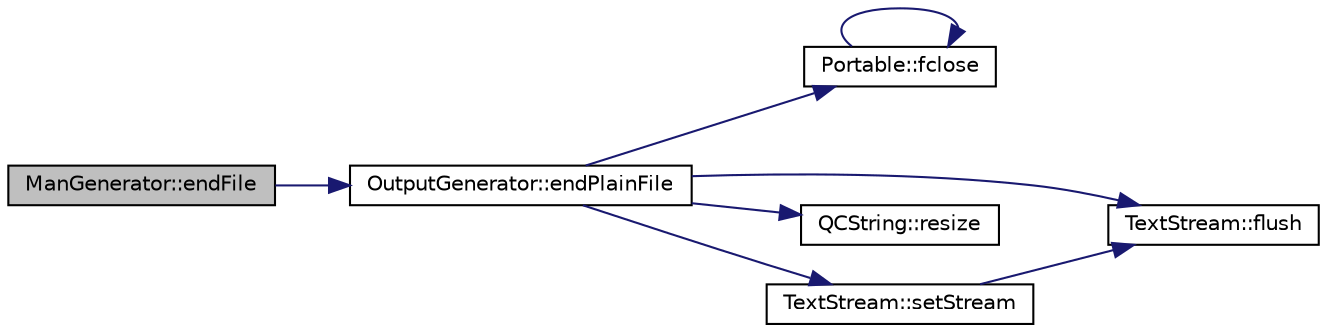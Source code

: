 digraph "ManGenerator::endFile"
{
 // LATEX_PDF_SIZE
  edge [fontname="Helvetica",fontsize="10",labelfontname="Helvetica",labelfontsize="10"];
  node [fontname="Helvetica",fontsize="10",shape=record];
  rankdir="LR";
  Node1 [label="ManGenerator::endFile",height=0.2,width=0.4,color="black", fillcolor="grey75", style="filled", fontcolor="black",tooltip=" "];
  Node1 -> Node2 [color="midnightblue",fontsize="10",style="solid"];
  Node2 [label="OutputGenerator::endPlainFile",height=0.2,width=0.4,color="black", fillcolor="white", style="filled",URL="$classOutputGenerator.html#aaacf2b4efc09a2c06b9dd8cc2af69046",tooltip=" "];
  Node2 -> Node3 [color="midnightblue",fontsize="10",style="solid"];
  Node3 [label="Portable::fclose",height=0.2,width=0.4,color="black", fillcolor="white", style="filled",URL="$namespacePortable.html#af099fa6239b4961887192d8eadfd2a44",tooltip=" "];
  Node3 -> Node3 [color="midnightblue",fontsize="10",style="solid"];
  Node2 -> Node4 [color="midnightblue",fontsize="10",style="solid"];
  Node4 [label="TextStream::flush",height=0.2,width=0.4,color="black", fillcolor="white", style="filled",URL="$classTextStream.html#a907937b613a56aa4124608b3a092b820",tooltip=" "];
  Node2 -> Node5 [color="midnightblue",fontsize="10",style="solid"];
  Node5 [label="QCString::resize",height=0.2,width=0.4,color="black", fillcolor="white", style="filled",URL="$classQCString.html#a993474e2da59141336e6105b8e154f2b",tooltip=" "];
  Node2 -> Node6 [color="midnightblue",fontsize="10",style="solid"];
  Node6 [label="TextStream::setStream",height=0.2,width=0.4,color="black", fillcolor="white", style="filled",URL="$classTextStream.html#a18a4ee87242fc2b8e31941a71e622fd2",tooltip=" "];
  Node6 -> Node4 [color="midnightblue",fontsize="10",style="solid"];
}
